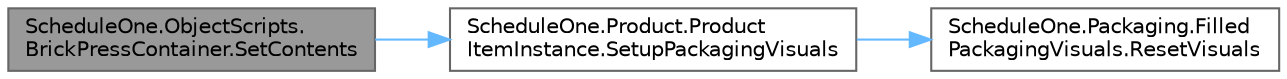 digraph "ScheduleOne.ObjectScripts.BrickPressContainer.SetContents"
{
 // LATEX_PDF_SIZE
  bgcolor="transparent";
  edge [fontname=Helvetica,fontsize=10,labelfontname=Helvetica,labelfontsize=10];
  node [fontname=Helvetica,fontsize=10,shape=box,height=0.2,width=0.4];
  rankdir="LR";
  Node1 [id="Node000001",label="ScheduleOne.ObjectScripts.\lBrickPressContainer.SetContents",height=0.2,width=0.4,color="gray40", fillcolor="grey60", style="filled", fontcolor="black",tooltip=" "];
  Node1 -> Node2 [id="edge1_Node000001_Node000002",color="steelblue1",style="solid",tooltip=" "];
  Node2 [id="Node000002",label="ScheduleOne.Product.Product\lItemInstance.SetupPackagingVisuals",height=0.2,width=0.4,color="grey40", fillcolor="white", style="filled",URL="$class_schedule_one_1_1_product_1_1_product_item_instance.html#a098b6896501268e816d3ec171038038a",tooltip=" "];
  Node2 -> Node3 [id="edge2_Node000002_Node000003",color="steelblue1",style="solid",tooltip=" "];
  Node3 [id="Node000003",label="ScheduleOne.Packaging.Filled\lPackagingVisuals.ResetVisuals",height=0.2,width=0.4,color="grey40", fillcolor="white", style="filled",URL="$class_schedule_one_1_1_packaging_1_1_filled_packaging_visuals.html#a2250c052d5de232bc3b1b5fa8b94e7f0",tooltip=" "];
}
